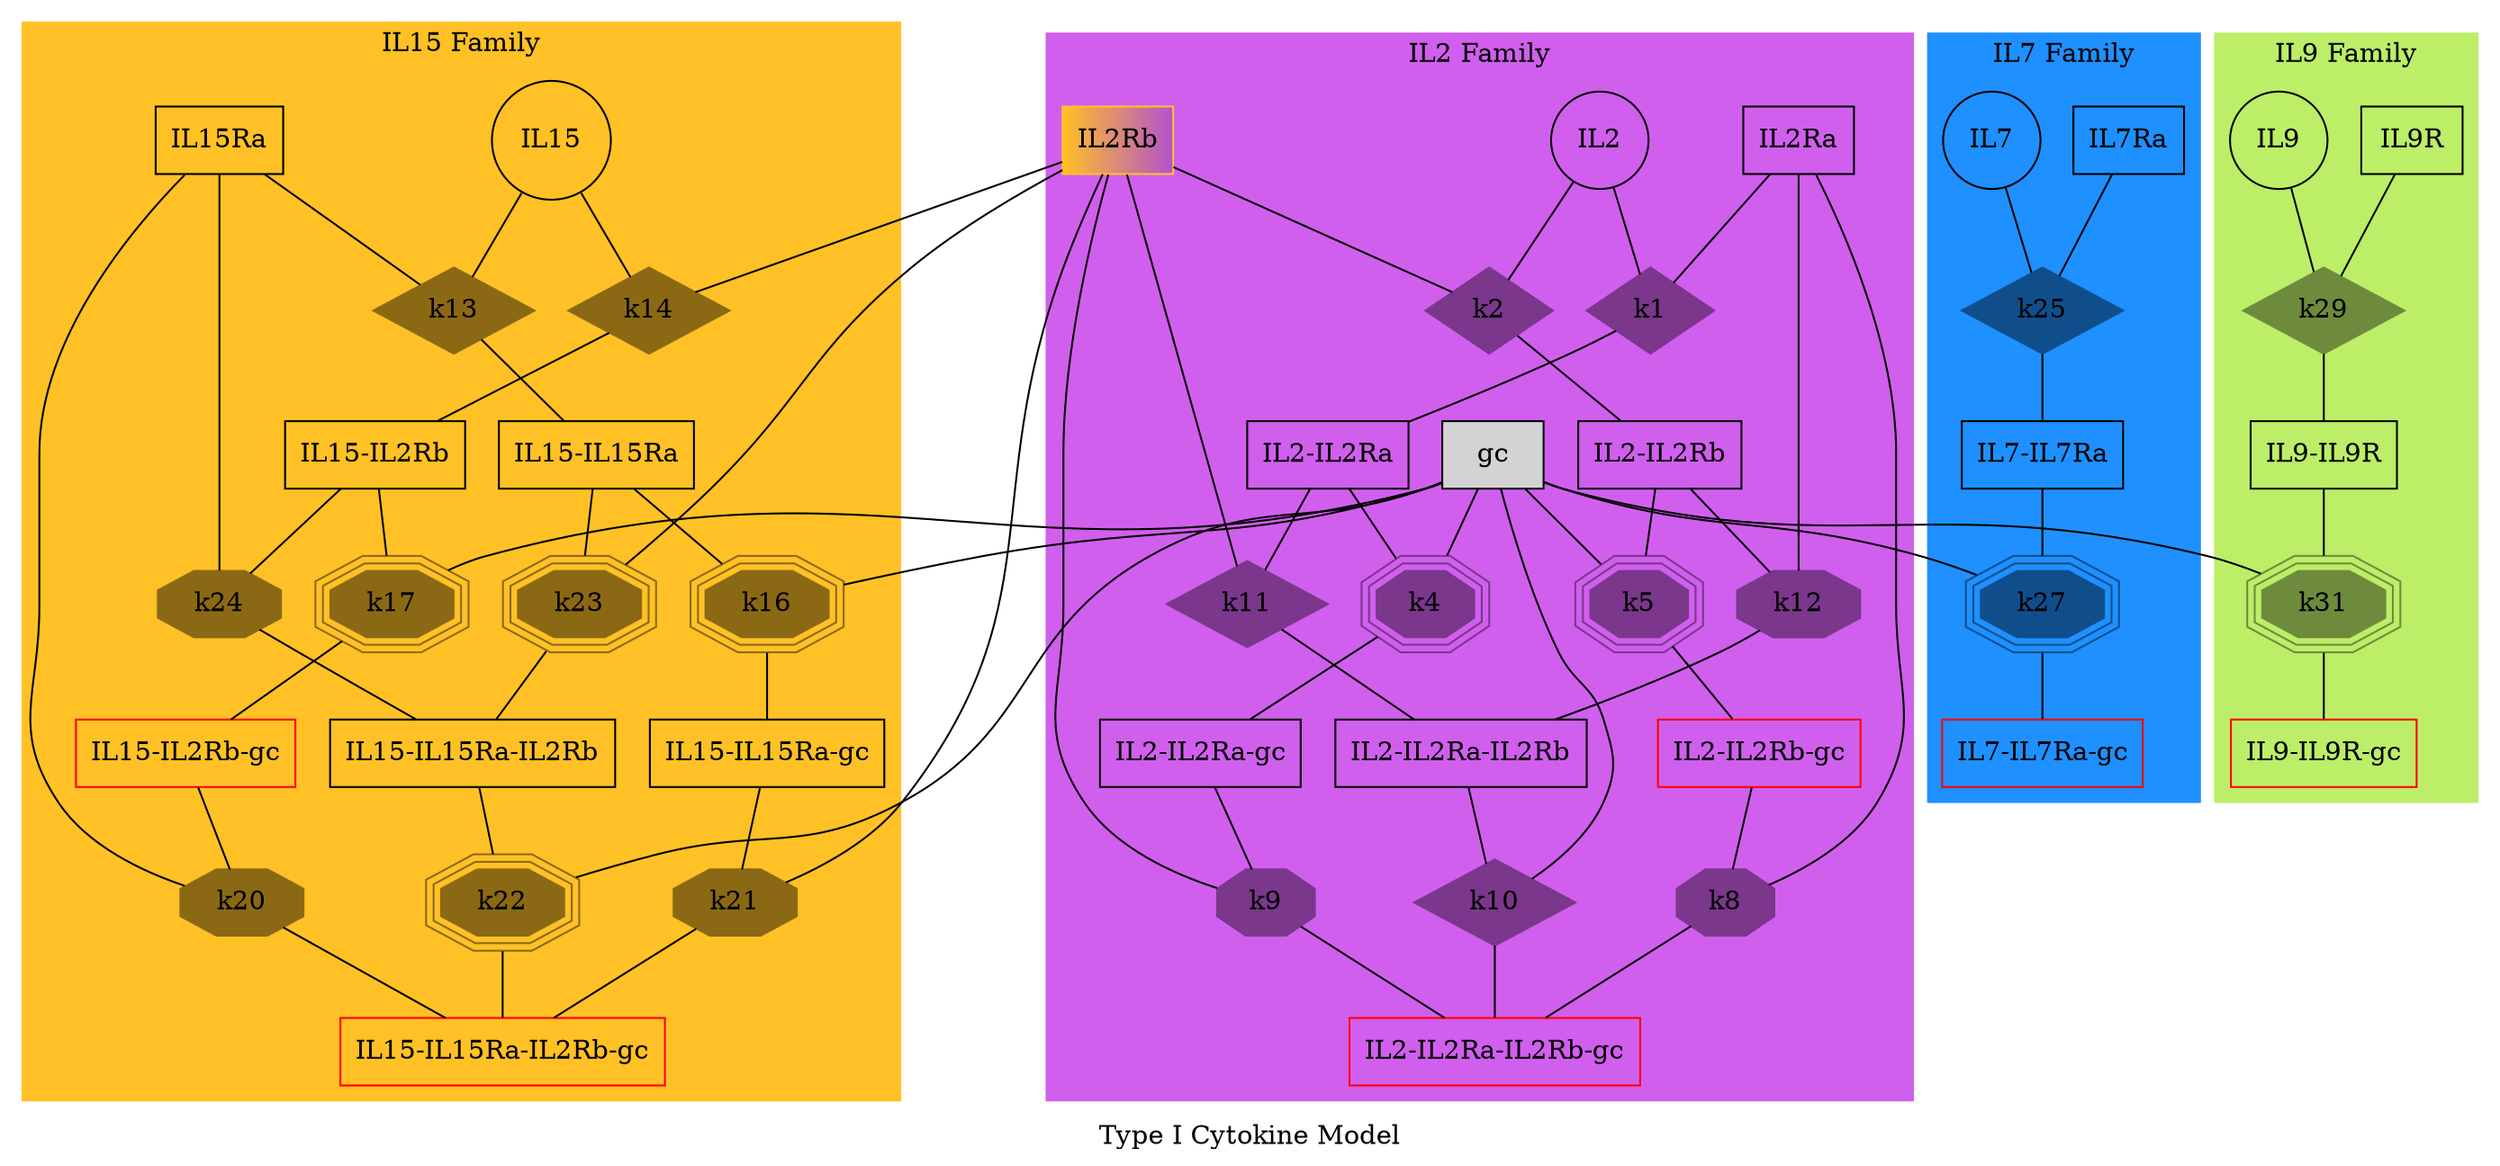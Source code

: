 ##"A few people in the field of genetics are using dot to draw "marriage node diagram"  pedigree drawings.  Here is one I have done of a test pedigree from the FTREE pedigree drawing package (Lion Share was a racehorse)." Contributed by David Duffy.

## Command to get the layout: "dot -Tpng thisfile > thisfile.png"
## documentation can be found at https://graphviz.gitlab.io/documentation/

digraph Ped_Lion_Share           {
# page = "8.2677165,11.692913";
ratio = "auto";
mincross = 2.0;
label = "Type I Cytokine Model";

"IL2"   [shape=circle ];
"IL2Ra" [shape=box   ];
"IL2Rb" [shape=box, style=filled, color="goldenrod1:mediumorchid3"    ];
"gc"    [shape=box, style=filled, BGCOLOR="white"  ];
"IL2-IL2Ra" [shape=box];
"IL2-IL2Rb" [shape=box];
"IL2-IL2Ra" [shape=box];
"IL2-IL2Ra" [shape=box];
"IL2-IL2Ra-IL2Rb" [shape=box ];
"IL2-IL2Ra-gc" [shape=box ];
"IL2-IL2Rb-gc" [shape=box, color=red ];
"IL2-IL2Ra-IL2Rb-gc" [shape=box, color=red ];

"IL15"  [shape=circle];
"IL15Ra"    [shape=box];
"IL15-IL15Ra"   [shape=box];
"IL15-IL2Rb"    [shape=box];
"IL15-IL15Ra-IL2Rb" [shape=box];
"IL15-IL15Ra-gc"    [shape=box];
"IL15-IL2Rb-gc" [shape=box, color=red];
"IL15-IL15Ra-IL2Rb-gc"  [shape=box, color=red];

"IL7"   [shape=circle];
"IL7Ra" [shape=box];
"IL7-IL7Ra" [shape=box];
"IL7-IL7Ra-gc"  [shape=box, color=red];

"IL9"   [shape=circle];
"IL9R" [shape=box    ];
"IL9-IL9R" [shape=box];
"IL9-IL9R-gc" [shape=box, color=red ];

subgraph cluster_IL2 {
    style=filled;
	color=mediumorchid2;
	node [style=filled,color=mediumorchid4];
    label= "IL2 Family"

    "k1" [shape=diamond,style=filled,height=.1,width=.1];
    "IL2" -> "k1" [dir=none,weight=1];
    "IL2Ra" -> "k1" [dir=none,weight=1];
    "k1" -> "IL2-IL2Ra" [dir=none, weight=2];

    "k2" [shape=diamond,style=filled,height=.1,width=.1];
    "IL2" -> "k2" [dir=none,weight=1];
    "IL2Rb" -> "k2" [dir=none,weight=1];
    "k2" -> "IL2-IL2Rb" [dir=none, weight=2];

    "k4" [shape=tripleoctagon,style=filled,height=.1,width=.1];
    "IL2-IL2Ra" -> "k4" [dir=none,weight=1];
    "gc" -> "k4" [dir=none,weight=1];
    "k4" -> "IL2-IL2Ra-gc" [dir=none, weight=2];

    "k5" [shape=tripleoctagon,style=filled,height=.1,width=.1];
    "IL2-IL2Rb" -> "k5" [dir=none,weight=1];
    "gc" -> "k5" [dir=none,weight=1];
    "k5" -> "IL2-IL2Rb-gc" [dir=none, weight=2];

    "k8" [shape=octagon,style=filled,height=.1,width=.1];
    "IL2-IL2Rb-gc" -> "k8" [dir=none,weight=1];
    "IL2Ra" -> "k8" [dir=none,weight=1];
    "k8" -> "IL2-IL2Ra-IL2Rb-gc" [dir=none, weight=2];

    "k9" [shape=octagon,style=filled,height=.1,width=.1];
    "IL2-IL2Ra-gc" -> "k9" [dir=none,weight=1];
    "IL2Rb" -> "k9" [dir=none,weight=1];
    "k9" -> "IL2-IL2Ra-IL2Rb-gc" [dir=none, weight=2];

    "k10" [shape=diamond,style=filled,height=.1,width=.1];
    "IL2-IL2Ra-IL2Rb" -> "k10" [dir=none,weight=1];
    "gc" -> "k10" [dir=none,weight=1];
    "k10" -> "IL2-IL2Ra-IL2Rb-gc" [dir=none, weight=2];

    "k11" [shape=diamond,style=filled,height=.1,width=.1];
    "IL2-IL2Ra" -> "k11" [dir=none,weight=1];
    "IL2Rb" -> "k11" [dir=none,weight=1];
    "k11" -> "IL2-IL2Ra-IL2Rb" [dir=none, weight=2];

    "k12" [shape=octagon,style=filled,height=.1,width=.1];
    "IL2-IL2Rb" -> "k12" [dir=none,weight=1];
    "IL2Ra" -> "k12" [dir=none,weight=1];
    "k12" -> "IL2-IL2Ra-IL2Rb" [dir=none, weight=2];
}

subgraph cluster_IL15 {
    style=filled;
	color=goldenrod1;
	node [style=filled,color=goldenrod4];
    label= "IL15 Family"

    "k13" [shape=diamond,style=filled,height=.1,width=.1];
    "IL15" -> "k13" [dir=none,weight=1];
    "IL15Ra" -> "k13" [dir=none,weight=1];
    "k13" -> "IL15-IL15Ra" [dir=none, weight=2];

    "k14" [shape=diamond,style=filled,height=.1,width=.1];
    "IL15" -> "k14" [dir=none,weight=1];
    "IL2Rb" -> "k14" [dir=none,weight=1];
    "k14" -> "IL15-IL2Rb" [dir=none, weight=2];

    "k16" [shape=tripleoctagon,style=filled,height=.1,width=.1];
    "IL15-IL15Ra" -> "k16" [dir=none,weight=1];
    "gc" -> "k16" [dir=none,weight=1];
    "k16" -> "IL15-IL15Ra-gc" [dir=none, weight=2];

    "k17" [shape=tripleoctagon,style=filled,height=.1,width=.1];
    "IL15-IL2Rb" -> "k17" [dir=none,weight=1];
    "gc" -> "k17" [dir=none,weight=1];
    "k17" -> "IL15-IL2Rb-gc" [dir=none, weight=2];

    "k20" [shape=octagon,style=filled,height=.1,width=.1];
    "IL15-IL2Rb-gc" -> "k20" [dir=none,weight=1];
    "IL15Ra" -> "k20" [dir=none,weight=1];
    "k20" -> "IL15-IL15Ra-IL2Rb-gc" [dir=none, weight=2];

    "k21" [shape=octagon,style=filled,height=.1,width=.1];
    "IL15-IL15Ra-gc" -> "k21" [dir=none,weight=1];
    "IL2Rb" -> "k21" [dir=none,weight=1];
    "k21" -> "IL15-IL15Ra-IL2Rb-gc" [dir=none, weight=2];

    "k22" [shape=tripleoctagon,style=filled,height=.1,width=.1];
    "IL15-IL15Ra-IL2Rb" -> "k22" [dir=none,weight=1];
    "gc" -> "k22" [dir=none,weight=1];
    "k22" -> "IL15-IL15Ra-IL2Rb-gc" [dir=none, weight=2];

    "k23" [shape=tripleoctagon,style=filled,height=.1,width=.1];
    "IL15-IL15Ra" -> "k23" [dir=none,weight=1];
    "IL2Rb" -> "k23" [dir=none,weight=1];
    "k23" -> "IL15-IL15Ra-IL2Rb" [dir=none, weight=2];

    "k24" [shape=octagon,style=filled,height=.1,width=.1];
    "IL15-IL2Rb" -> "k24" [dir=none,weight=1];
    "IL15Ra" -> "k24" [dir=none,weight=1];
    "k24" -> "IL15-IL15Ra-IL2Rb" [dir=none, weight=2];
    }

subgraph cluster_IL7 {
    style=filled;
	color=dodgerblue;
	node [style=filled,color=dodgerblue4];
    label= "IL7 Family"
    
    "k25" [shape=diamond,style=filled,height=.1,width=.1];
    "IL7" -> "k25" [dir=none,weight=1];
    "IL7Ra" -> "k25" [dir=none,weight=1];
    "k25" -> "IL7-IL7Ra" [dir=none, weight=2];

    "k27" [shape=tripleoctagon,style=filled,height=.1,width=.1];
    "IL7-IL7Ra" -> "k27" [dir=none,weight=1];
    "gc" -> "k27" [dir=none,weight=1];
    "k27" -> "IL7-IL7Ra-gc" [dir=none, weight=2];
}

subgraph cluster_IL9 {
    style=filled;
	color=darkolivegreen2;
	node [style=filled,color=darkolivegreen4];
    label= "IL9 Family"
    
    "k29" [shape=diamond,style=filled,height=.1,width=.1];
    "IL9" -> "k29" [dir=none,weight=1];
    "IL9R" -> "k29" [dir=none,weight=1];
    "k29" -> "IL9-IL9R" [dir=none, weight=2];

    "k31" [shape=tripleoctagon,style=filled,height=.1,width=.1];
    "IL9-IL9R" -> "k31" [dir=none,weight=1];
    "gc" -> "k31" [dir=none,weight=1];
    "k31" -> "IL9-IL9R-gc" [dir=none, weight=2];
}
}
